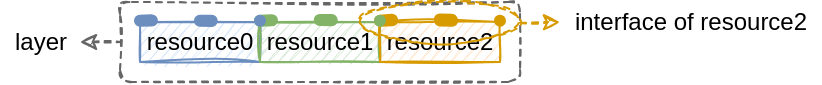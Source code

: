 <?xml version="1.0"?>
<mxfile version="18.1.3">
  <diagram id="Mi4vo-P_HtHrIlNZv_10" name="Page-1">
    <mxGraphModel dx="2" dy="1" grid="1" gridSize="10" guides="1" tooltips="1" connect="1" arrows="1" fold="1" page="1" pageScale="1" pageWidth="850" pageHeight="1100" math="0" shadow="0">
      <root>
        <mxCell id="0"/>
        <mxCell id="1" parent="0"/>
        <mxCell id="1qMsUIi2s9RzqLhKU2Hj-10" value="" style="rounded=1;whiteSpace=wrap;html=1;fillColor=none;strokeColor=#666666;sketch=1;dashed=1;fontColor=#333333;" parent="1" vertex="1">
          <mxGeometry x="70" y="70" width="200" height="40" as="geometry"/>
        </mxCell>
        <mxCell id="1qMsUIi2s9RzqLhKU2Hj-1" value="resource0" style="rounded=0;whiteSpace=wrap;html=1;fillColor=#dae8fc;strokeColor=#6c8ebf;sketch=1;" parent="1" vertex="1">
          <mxGeometry x="80" y="80" width="60" height="20" as="geometry"/>
        </mxCell>
        <mxCell id="1qMsUIi2s9RzqLhKU2Hj-2" value="resource1" style="rounded=0;whiteSpace=wrap;html=1;fillColor=#d5e8d4;strokeColor=#82b366;sketch=1;" parent="1" vertex="1">
          <mxGeometry x="140" y="80" width="60" height="20" as="geometry"/>
        </mxCell>
        <mxCell id="1qMsUIi2s9RzqLhKU2Hj-3" value="resource2" style="rounded=0;whiteSpace=wrap;html=1;fillColor=#ffe6cc;strokeColor=#d79b00;sketch=1;" parent="1" vertex="1">
          <mxGeometry x="200" y="80" width="60" height="20" as="geometry"/>
        </mxCell>
        <mxCell id="1qMsUIi2s9RzqLhKU2Hj-7" value="" style="endArrow=none;dashed=1;html=1;rounded=0;strokeWidth=6;dashPattern=1 4;sketch=1;fillColor=#ffe6cc;strokeColor=#d79b00;" parent="1" edge="1">
          <mxGeometry width="50" height="50" relative="1" as="geometry">
            <mxPoint x="200" y="79.33" as="sourcePoint"/>
            <mxPoint x="260" y="79.33" as="targetPoint"/>
          </mxGeometry>
        </mxCell>
        <mxCell id="1qMsUIi2s9RzqLhKU2Hj-11" value="layer" style="text;html=1;align=center;verticalAlign=middle;resizable=0;points=[];autosize=1;strokeColor=none;fillColor=none;" parent="1" vertex="1">
          <mxGeometry x="10" y="80" width="40" height="20" as="geometry"/>
        </mxCell>
        <mxCell id="1qMsUIi2s9RzqLhKU2Hj-13" value="" style="endArrow=none;html=1;rounded=1;sketch=1;strokeWidth=1;dashed=1;fillColor=#f5f5f5;strokeColor=#666666;startArrow=classic;startFill=1;" parent="1" source="1qMsUIi2s9RzqLhKU2Hj-11" target="1qMsUIi2s9RzqLhKU2Hj-10" edge="1">
          <mxGeometry width="50" height="50" relative="1" as="geometry">
            <mxPoint x="240" y="220" as="sourcePoint"/>
            <mxPoint x="80" y="120" as="targetPoint"/>
          </mxGeometry>
        </mxCell>
        <mxCell id="1qMsUIi2s9RzqLhKU2Hj-14" value="" style="ellipse;whiteSpace=wrap;html=1;dashed=1;sketch=1;fillColor=none;strokeColor=#d79b00;" parent="1" vertex="1">
          <mxGeometry x="190" y="70" width="80" height="20" as="geometry"/>
        </mxCell>
        <mxCell id="1qMsUIi2s9RzqLhKU2Hj-6" value="" style="endArrow=none;dashed=1;html=1;rounded=0;strokeWidth=6;dashPattern=1 4;sketch=1;fillColor=#d5e8d4;strokeColor=#82b366;" parent="1" edge="1">
          <mxGeometry width="50" height="50" relative="1" as="geometry">
            <mxPoint x="140" y="79.33" as="sourcePoint"/>
            <mxPoint x="200" y="79.33" as="targetPoint"/>
          </mxGeometry>
        </mxCell>
        <mxCell id="1qMsUIi2s9RzqLhKU2Hj-5" value="" style="endArrow=none;dashed=1;html=1;rounded=0;strokeWidth=6;dashPattern=1 4;sketch=1;fillColor=#dae8fc;strokeColor=#6c8ebf;" parent="1" edge="1">
          <mxGeometry width="50" height="50" relative="1" as="geometry">
            <mxPoint x="80" y="79.33" as="sourcePoint"/>
            <mxPoint x="140" y="79.33" as="targetPoint"/>
          </mxGeometry>
        </mxCell>
        <mxCell id="1qMsUIi2s9RzqLhKU2Hj-15" value="" style="endArrow=classic;html=1;rounded=1;dashed=1;sketch=1;strokeWidth=1;fillColor=#ffe6cc;strokeColor=#d79b00;" parent="1" source="1qMsUIi2s9RzqLhKU2Hj-14" target="1qMsUIi2s9RzqLhKU2Hj-16" edge="1">
          <mxGeometry width="50" height="50" relative="1" as="geometry">
            <mxPoint x="240" y="220" as="sourcePoint"/>
            <mxPoint x="240" y="50" as="targetPoint"/>
          </mxGeometry>
        </mxCell>
        <mxCell id="1qMsUIi2s9RzqLhKU2Hj-16" value="interface of resource2" style="text;html=1;align=center;verticalAlign=middle;resizable=0;points=[];autosize=1;strokeColor=none;fillColor=none;" parent="1" vertex="1">
          <mxGeometry x="290" y="70" width="130" height="20" as="geometry"/>
        </mxCell>
      </root>
    </mxGraphModel>
  </diagram>
</mxfile>
